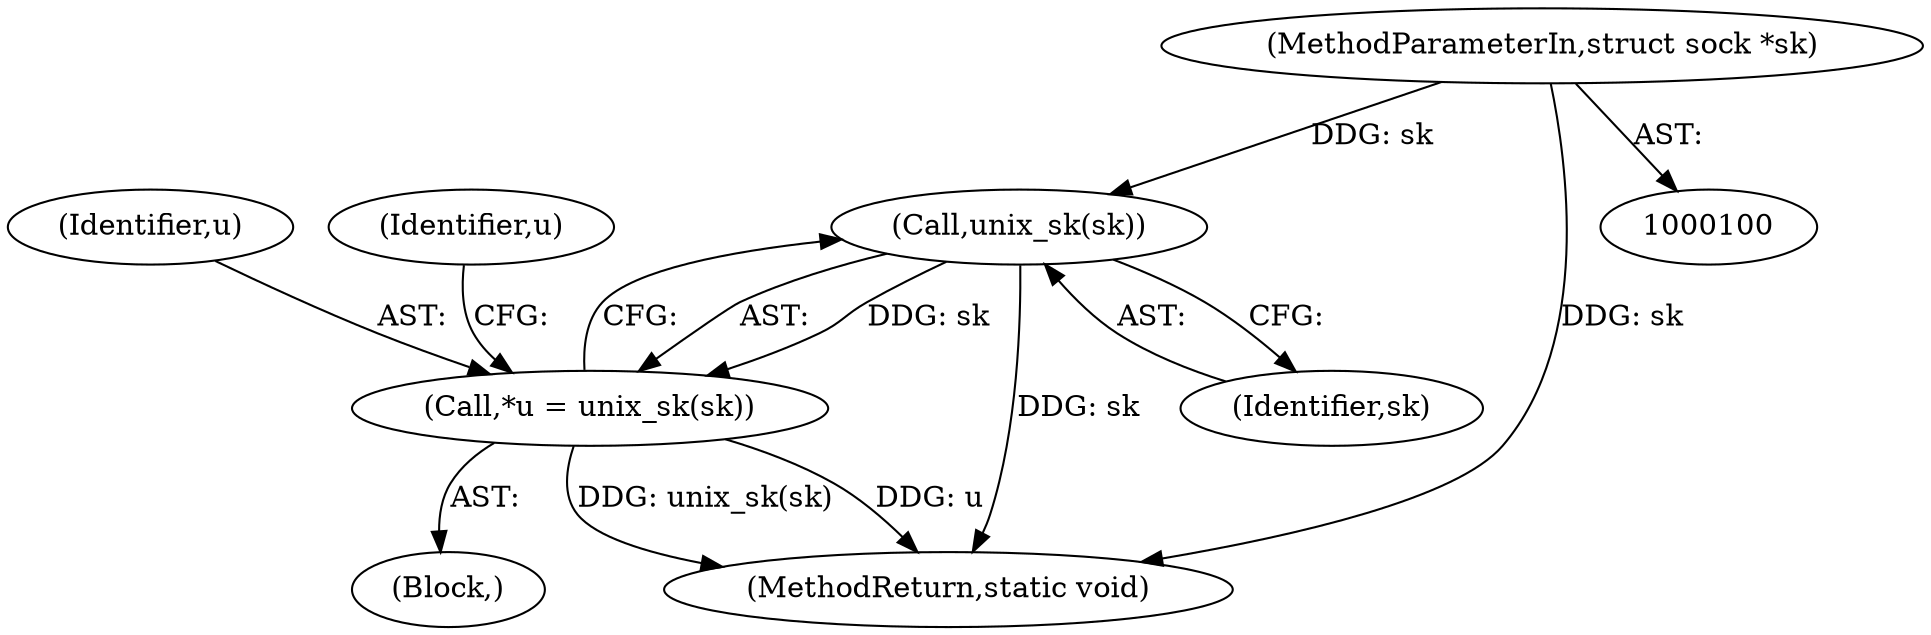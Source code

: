 digraph "0_linux_f3d3342602f8bcbf37d7c46641cb9bca7618eb1c_34@pointer" {
"1000107" [label="(Call,unix_sk(sk))"];
"1000102" [label="(MethodParameterIn,struct sock *sk)"];
"1000105" [label="(Call,*u = unix_sk(sk))"];
"1000106" [label="(Identifier,u)"];
"1000105" [label="(Call,*u = unix_sk(sk))"];
"1000108" [label="(Identifier,sk)"];
"1000107" [label="(Call,unix_sk(sk))"];
"1000103" [label="(Block,)"];
"1000137" [label="(MethodReturn,static void)"];
"1000102" [label="(MethodParameterIn,struct sock *sk)"];
"1000111" [label="(Identifier,u)"];
"1000107" -> "1000105"  [label="AST: "];
"1000107" -> "1000108"  [label="CFG: "];
"1000108" -> "1000107"  [label="AST: "];
"1000105" -> "1000107"  [label="CFG: "];
"1000107" -> "1000137"  [label="DDG: sk"];
"1000107" -> "1000105"  [label="DDG: sk"];
"1000102" -> "1000107"  [label="DDG: sk"];
"1000102" -> "1000100"  [label="AST: "];
"1000102" -> "1000137"  [label="DDG: sk"];
"1000105" -> "1000103"  [label="AST: "];
"1000106" -> "1000105"  [label="AST: "];
"1000111" -> "1000105"  [label="CFG: "];
"1000105" -> "1000137"  [label="DDG: unix_sk(sk)"];
"1000105" -> "1000137"  [label="DDG: u"];
}
